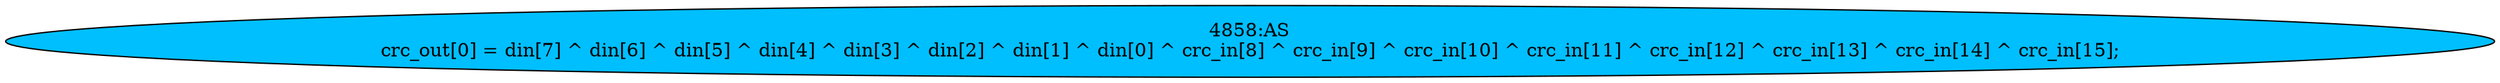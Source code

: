 strict digraph "" {
	node [label="\N"];
	"4858:AS"	 [ast="<pyverilog.vparser.ast.Assign object at 0x7f13b5568310>",
		def_var="['crc_out']",
		fillcolor=deepskyblue,
		label="4858:AS
crc_out[0] = din[7] ^ din[6] ^ din[5] ^ din[4] ^ din[3] ^ din[2] ^ din[1] ^ din[0] ^ crc_in[8] ^ crc_in[9] ^ crc_in[10] ^ \
crc_in[11] ^ crc_in[12] ^ crc_in[13] ^ crc_in[14] ^ crc_in[15];",
		statements="[]",
		style=filled,
		typ=Assign,
		use_var="['din', 'din', 'din', 'din', 'din', 'din', 'din', 'din', 'crc_in', 'crc_in', 'crc_in', 'crc_in', 'crc_in', 'crc_in', 'crc_in', '\
crc_in']"];
}
